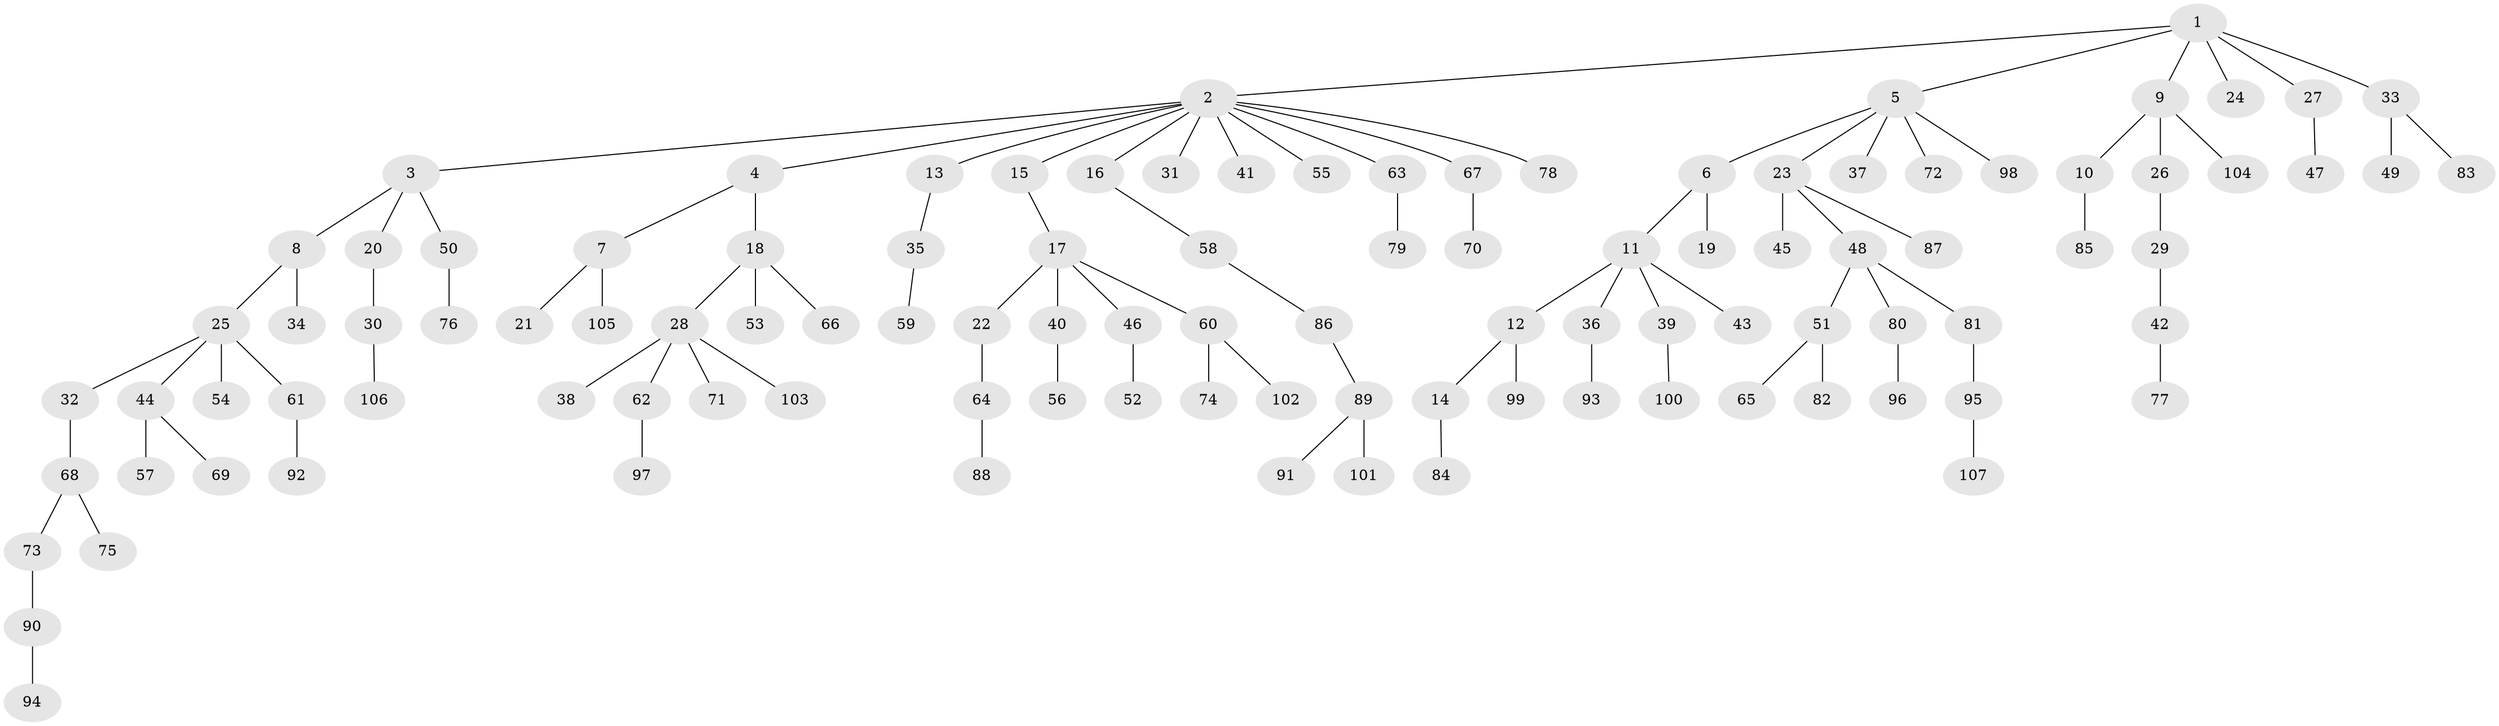 // coarse degree distribution, {4: 0.02702702702702703, 1: 0.6351351351351351, 2: 0.24324324324324326, 5: 0.04054054054054054, 6: 0.013513513513513514, 28: 0.013513513513513514, 3: 0.02702702702702703}
// Generated by graph-tools (version 1.1) at 2025/55/03/04/25 21:55:38]
// undirected, 107 vertices, 106 edges
graph export_dot {
graph [start="1"]
  node [color=gray90,style=filled];
  1;
  2;
  3;
  4;
  5;
  6;
  7;
  8;
  9;
  10;
  11;
  12;
  13;
  14;
  15;
  16;
  17;
  18;
  19;
  20;
  21;
  22;
  23;
  24;
  25;
  26;
  27;
  28;
  29;
  30;
  31;
  32;
  33;
  34;
  35;
  36;
  37;
  38;
  39;
  40;
  41;
  42;
  43;
  44;
  45;
  46;
  47;
  48;
  49;
  50;
  51;
  52;
  53;
  54;
  55;
  56;
  57;
  58;
  59;
  60;
  61;
  62;
  63;
  64;
  65;
  66;
  67;
  68;
  69;
  70;
  71;
  72;
  73;
  74;
  75;
  76;
  77;
  78;
  79;
  80;
  81;
  82;
  83;
  84;
  85;
  86;
  87;
  88;
  89;
  90;
  91;
  92;
  93;
  94;
  95;
  96;
  97;
  98;
  99;
  100;
  101;
  102;
  103;
  104;
  105;
  106;
  107;
  1 -- 2;
  1 -- 5;
  1 -- 9;
  1 -- 24;
  1 -- 27;
  1 -- 33;
  2 -- 3;
  2 -- 4;
  2 -- 13;
  2 -- 15;
  2 -- 16;
  2 -- 31;
  2 -- 41;
  2 -- 55;
  2 -- 63;
  2 -- 67;
  2 -- 78;
  3 -- 8;
  3 -- 20;
  3 -- 50;
  4 -- 7;
  4 -- 18;
  5 -- 6;
  5 -- 23;
  5 -- 37;
  5 -- 72;
  5 -- 98;
  6 -- 11;
  6 -- 19;
  7 -- 21;
  7 -- 105;
  8 -- 25;
  8 -- 34;
  9 -- 10;
  9 -- 26;
  9 -- 104;
  10 -- 85;
  11 -- 12;
  11 -- 36;
  11 -- 39;
  11 -- 43;
  12 -- 14;
  12 -- 99;
  13 -- 35;
  14 -- 84;
  15 -- 17;
  16 -- 58;
  17 -- 22;
  17 -- 40;
  17 -- 46;
  17 -- 60;
  18 -- 28;
  18 -- 53;
  18 -- 66;
  20 -- 30;
  22 -- 64;
  23 -- 45;
  23 -- 48;
  23 -- 87;
  25 -- 32;
  25 -- 44;
  25 -- 54;
  25 -- 61;
  26 -- 29;
  27 -- 47;
  28 -- 38;
  28 -- 62;
  28 -- 71;
  28 -- 103;
  29 -- 42;
  30 -- 106;
  32 -- 68;
  33 -- 49;
  33 -- 83;
  35 -- 59;
  36 -- 93;
  39 -- 100;
  40 -- 56;
  42 -- 77;
  44 -- 57;
  44 -- 69;
  46 -- 52;
  48 -- 51;
  48 -- 80;
  48 -- 81;
  50 -- 76;
  51 -- 65;
  51 -- 82;
  58 -- 86;
  60 -- 74;
  60 -- 102;
  61 -- 92;
  62 -- 97;
  63 -- 79;
  64 -- 88;
  67 -- 70;
  68 -- 73;
  68 -- 75;
  73 -- 90;
  80 -- 96;
  81 -- 95;
  86 -- 89;
  89 -- 91;
  89 -- 101;
  90 -- 94;
  95 -- 107;
}
